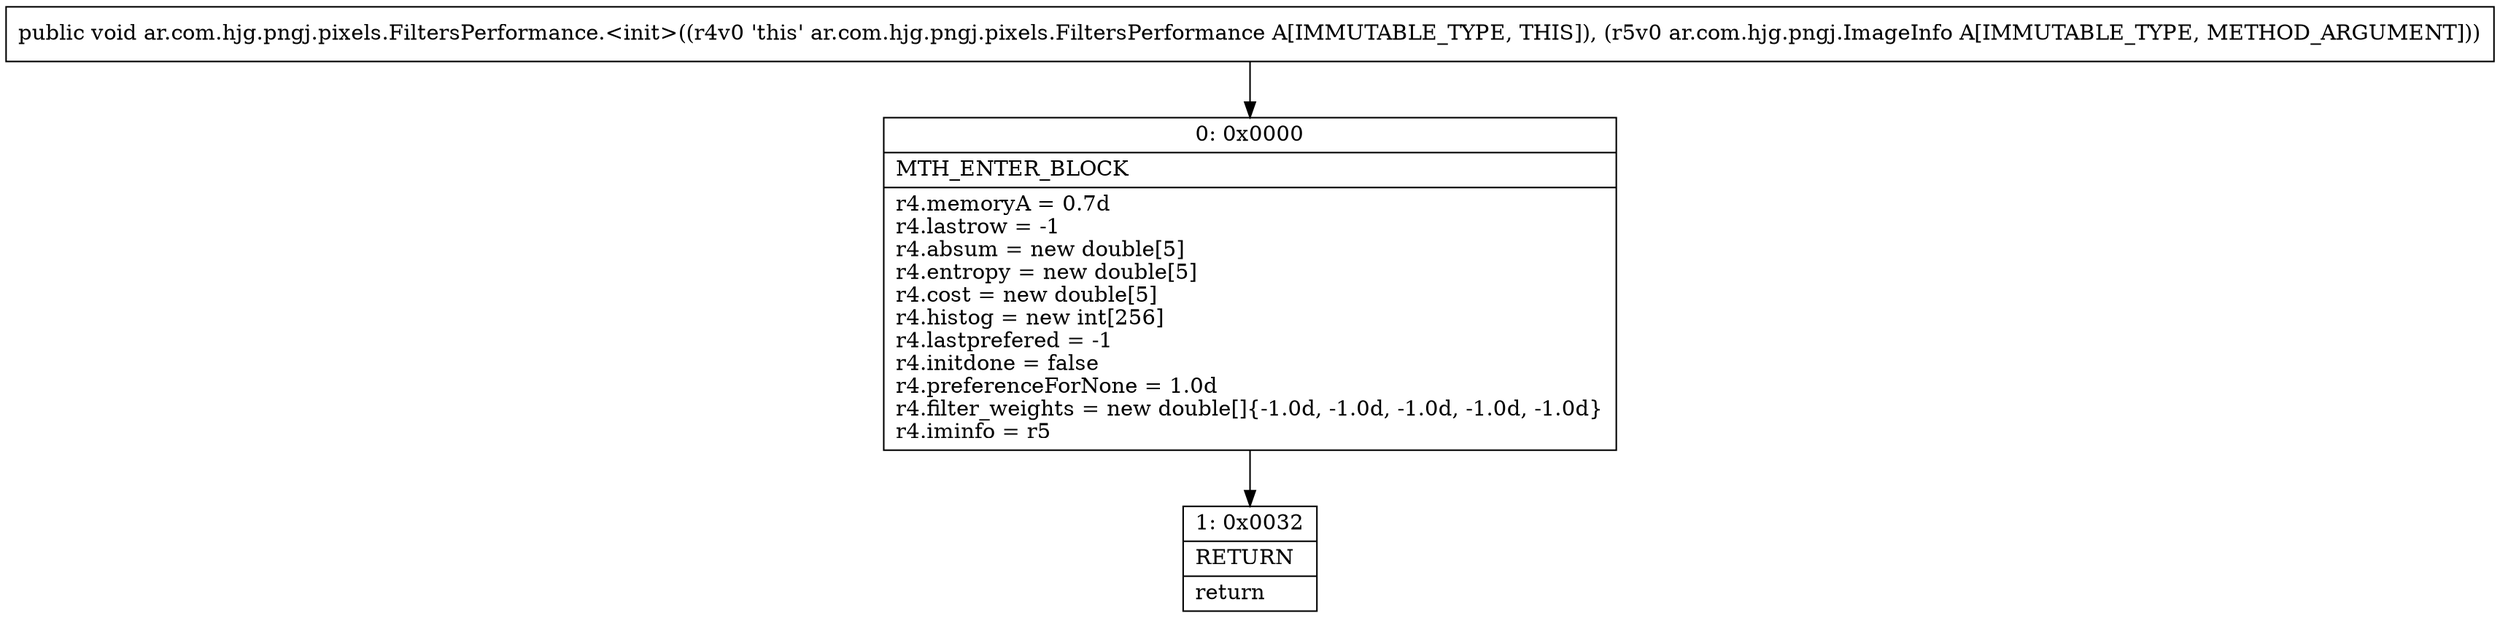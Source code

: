 digraph "CFG forar.com.hjg.pngj.pixels.FiltersPerformance.\<init\>(Lar\/com\/hjg\/pngj\/ImageInfo;)V" {
Node_0 [shape=record,label="{0\:\ 0x0000|MTH_ENTER_BLOCK\l|r4.memoryA = 0.7d\lr4.lastrow = \-1\lr4.absum = new double[5]\lr4.entropy = new double[5]\lr4.cost = new double[5]\lr4.histog = new int[256]\lr4.lastprefered = \-1\lr4.initdone = false\lr4.preferenceForNone = 1.0d\lr4.filter_weights = new double[]\{\-1.0d, \-1.0d, \-1.0d, \-1.0d, \-1.0d\}\lr4.iminfo = r5\l}"];
Node_1 [shape=record,label="{1\:\ 0x0032|RETURN\l|return\l}"];
MethodNode[shape=record,label="{public void ar.com.hjg.pngj.pixels.FiltersPerformance.\<init\>((r4v0 'this' ar.com.hjg.pngj.pixels.FiltersPerformance A[IMMUTABLE_TYPE, THIS]), (r5v0 ar.com.hjg.pngj.ImageInfo A[IMMUTABLE_TYPE, METHOD_ARGUMENT])) }"];
MethodNode -> Node_0;
Node_0 -> Node_1;
}

